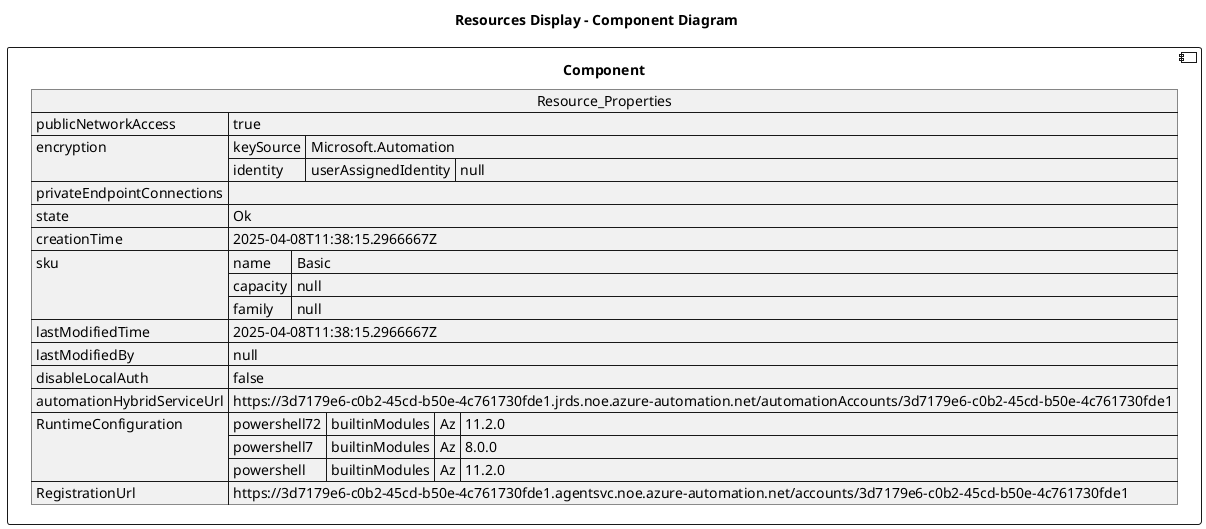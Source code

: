 @startuml

title Resources Display - Component Diagram

component Component {

json  Resource_Properties {
  "publicNetworkAccess": true,
  "encryption": {
    "keySource": "Microsoft.Automation",
    "identity": {
      "userAssignedIdentity": null
    }
  },
  "privateEndpointConnections": [],
  "state": "Ok",
  "creationTime": "2025-04-08T11:38:15.2966667Z",
  "sku": {
    "name": "Basic",
    "capacity": null,
    "family": null
  },
  "lastModifiedTime": "2025-04-08T11:38:15.2966667Z",
  "lastModifiedBy": null,
  "disableLocalAuth": false,
  "automationHybridServiceUrl": "https://3d7179e6-c0b2-45cd-b50e-4c761730fde1.jrds.noe.azure-automation.net/automationAccounts/3d7179e6-c0b2-45cd-b50e-4c761730fde1",
  "RuntimeConfiguration": {
    "powershell72": {
      "builtinModules": {
        "Az": "11.2.0"
      }
    },
    "powershell7": {
      "builtinModules": {
        "Az": "8.0.0"
      }
    },
    "powershell": {
      "builtinModules": {
        "Az": "11.2.0"
      }
    }
  },
  "RegistrationUrl": "https://3d7179e6-c0b2-45cd-b50e-4c761730fde1.agentsvc.noe.azure-automation.net/accounts/3d7179e6-c0b2-45cd-b50e-4c761730fde1"
}
}
@enduml
